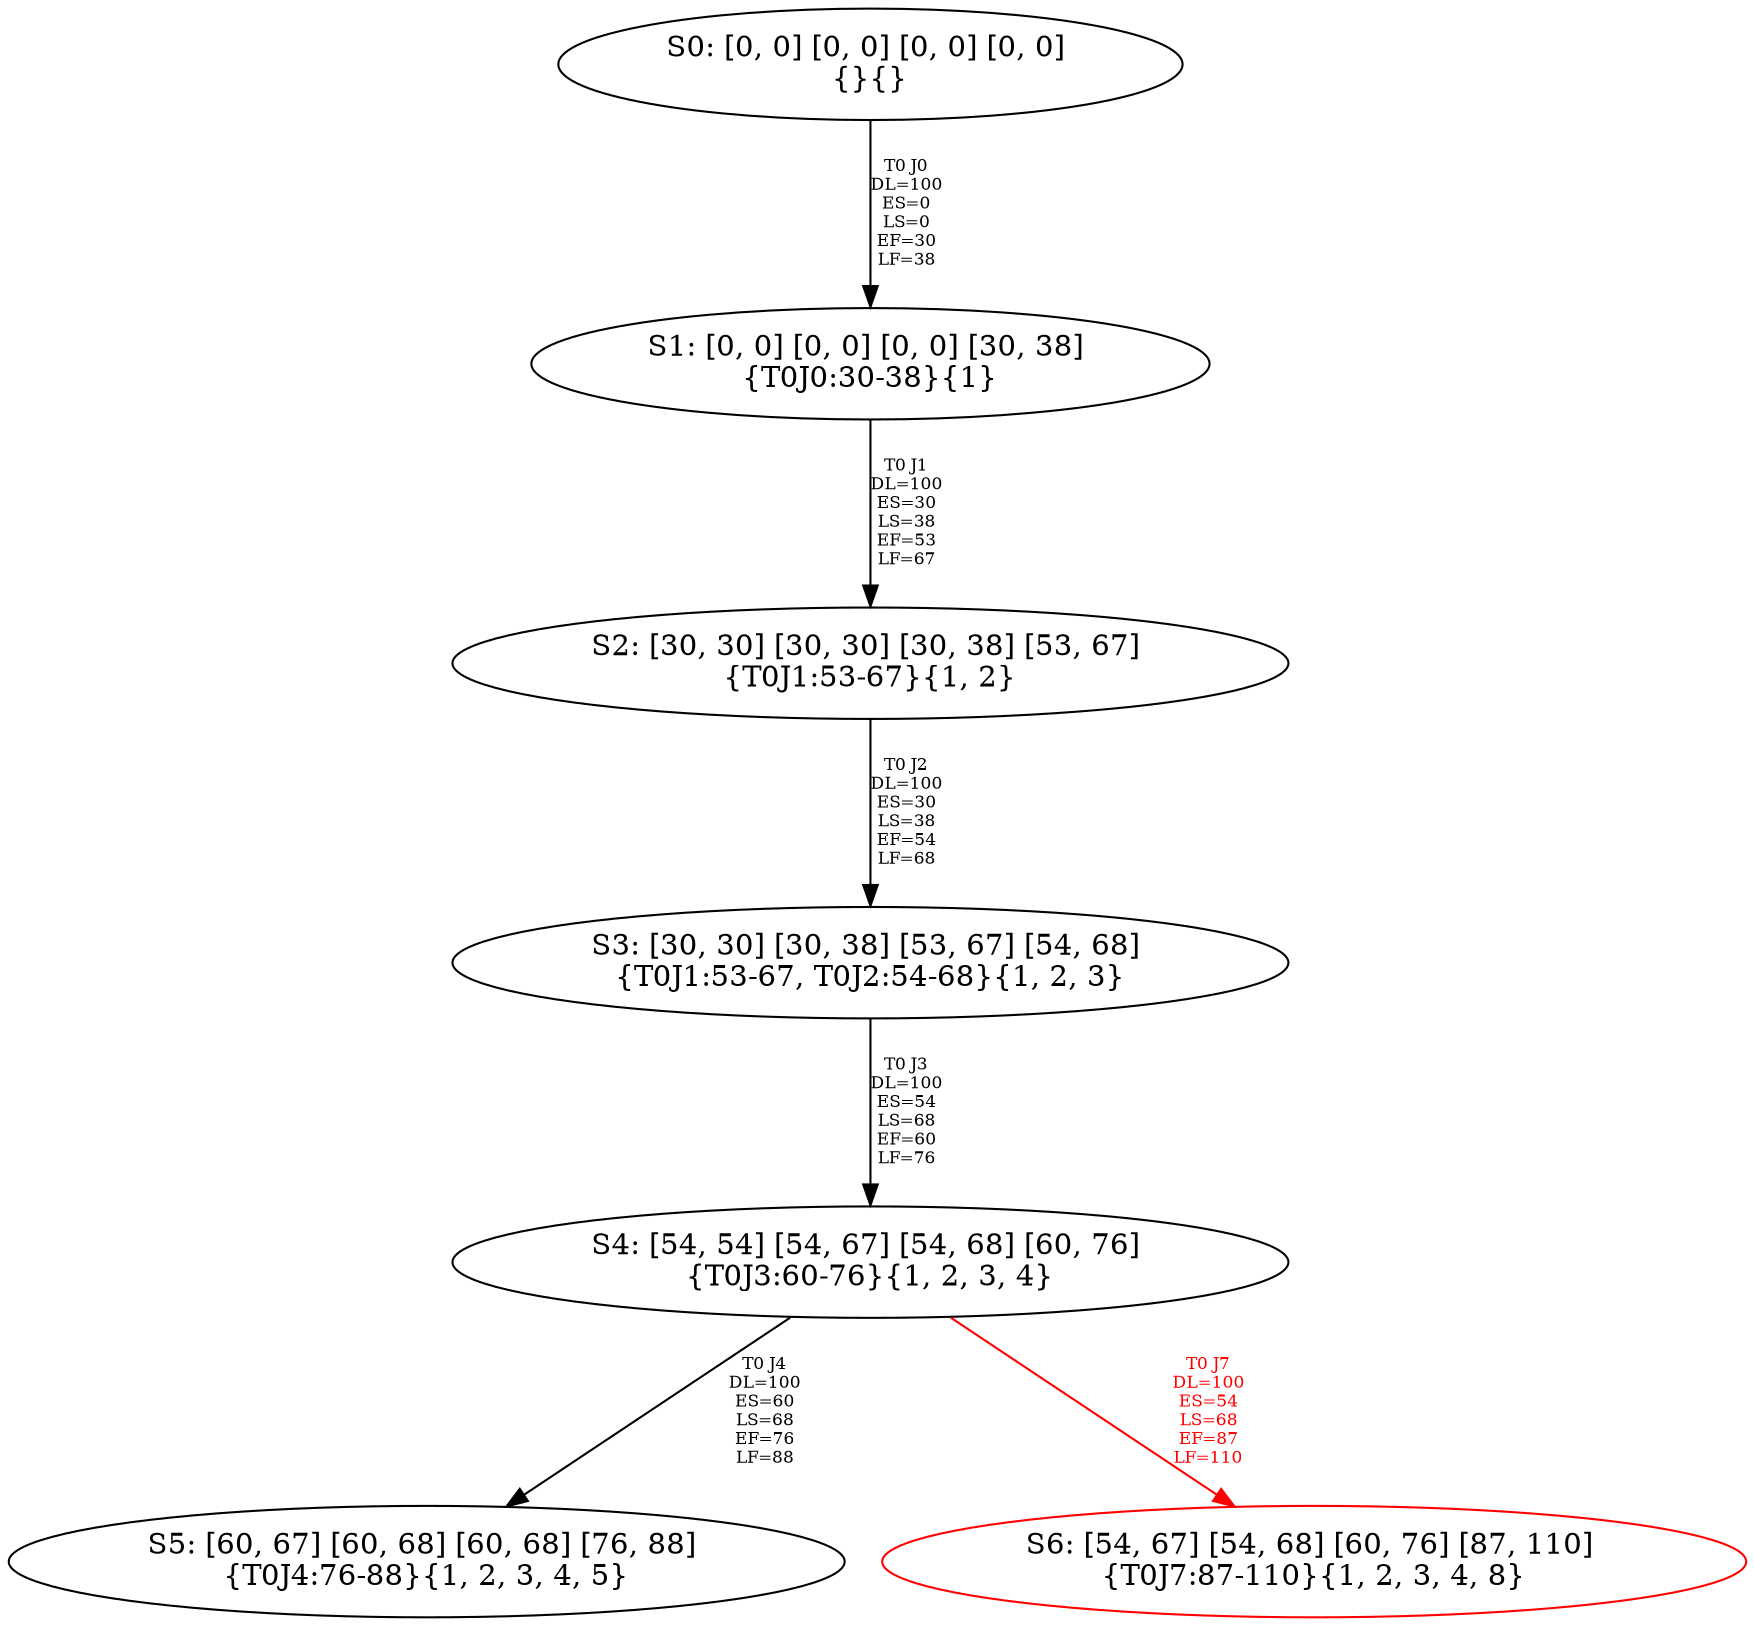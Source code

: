 digraph {
	S0[label="S0: [0, 0] [0, 0] [0, 0] [0, 0] \n{}{}"];
	S1[label="S1: [0, 0] [0, 0] [0, 0] [30, 38] \n{T0J0:30-38}{1}"];
	S2[label="S2: [30, 30] [30, 30] [30, 38] [53, 67] \n{T0J1:53-67}{1, 2}"];
	S3[label="S3: [30, 30] [30, 38] [53, 67] [54, 68] \n{T0J1:53-67, T0J2:54-68}{1, 2, 3}"];
	S4[label="S4: [54, 54] [54, 67] [54, 68] [60, 76] \n{T0J3:60-76}{1, 2, 3, 4}"];
	S5[label="S5: [60, 67] [60, 68] [60, 68] [76, 88] \n{T0J4:76-88}{1, 2, 3, 4, 5}"];
	S6[label="S6: [54, 67] [54, 68] [60, 76] [87, 110] \n{T0J7:87-110}{1, 2, 3, 4, 8}"];
	S0 -> S1[label="T0 J0\nDL=100\nES=0\nLS=0\nEF=30\nLF=38",fontsize=8];
	S1 -> S2[label="T0 J1\nDL=100\nES=30\nLS=38\nEF=53\nLF=67",fontsize=8];
	S2 -> S3[label="T0 J2\nDL=100\nES=30\nLS=38\nEF=54\nLF=68",fontsize=8];
	S3 -> S4[label="T0 J3\nDL=100\nES=54\nLS=68\nEF=60\nLF=76",fontsize=8];
	S4 -> S5[label="T0 J4\nDL=100\nES=60\nLS=68\nEF=76\nLF=88",fontsize=8];
	S4 -> S6[label="T0 J7\nDL=100\nES=54\nLS=68\nEF=87\nLF=110",color=Red,fontcolor=Red,fontsize=8];
S6[color=Red];
}
